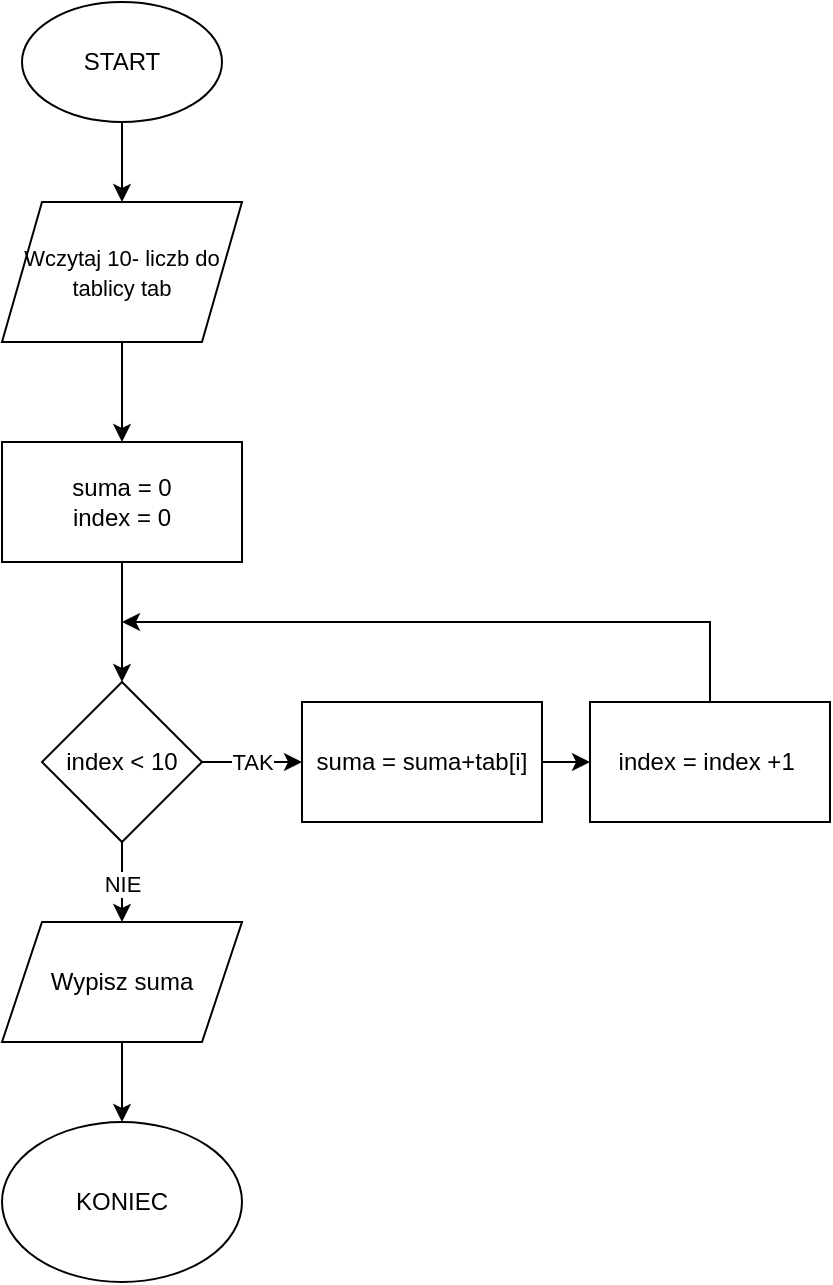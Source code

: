 <mxfile version="21.3.2" type="github">
  <diagram name="Strona-1" id="DWH_vbVhXQRNPxT3MOOn">
    <mxGraphModel dx="904" dy="623" grid="1" gridSize="10" guides="1" tooltips="1" connect="1" arrows="1" fold="1" page="1" pageScale="1" pageWidth="827" pageHeight="1169" math="0" shadow="0">
      <root>
        <mxCell id="0" />
        <mxCell id="1" parent="0" />
        <mxCell id="GT416_ScAccWOi4NzhqO-1" value="START" style="ellipse;whiteSpace=wrap;html=1;" parent="1" vertex="1">
          <mxGeometry x="70" y="30" width="100" height="60" as="geometry" />
        </mxCell>
        <mxCell id="GT416_ScAccWOi4NzhqO-4" value="" style="endArrow=classic;html=1;rounded=0;exitX=0.5;exitY=1;exitDx=0;exitDy=0;" parent="1" source="GT416_ScAccWOi4NzhqO-1" edge="1">
          <mxGeometry width="50" height="50" relative="1" as="geometry">
            <mxPoint x="450" y="350" as="sourcePoint" />
            <mxPoint x="120" y="130" as="targetPoint" />
          </mxGeometry>
        </mxCell>
        <mxCell id="GT416_ScAccWOi4NzhqO-5" value="&lt;font style=&quot;font-size: 11px;&quot;&gt;Wczytaj 10- liczb do tablicy tab&lt;/font&gt;" style="shape=parallelogram;perimeter=parallelogramPerimeter;whiteSpace=wrap;html=1;fixedSize=1;" parent="1" vertex="1">
          <mxGeometry x="60" y="130" width="120" height="70" as="geometry" />
        </mxCell>
        <mxCell id="GT416_ScAccWOi4NzhqO-7" value="" style="endArrow=classic;html=1;rounded=0;exitX=0.5;exitY=1;exitDx=0;exitDy=0;" parent="1" source="GT416_ScAccWOi4NzhqO-5" edge="1">
          <mxGeometry width="50" height="50" relative="1" as="geometry">
            <mxPoint x="440" y="360" as="sourcePoint" />
            <mxPoint x="120" y="250" as="targetPoint" />
          </mxGeometry>
        </mxCell>
        <mxCell id="GT416_ScAccWOi4NzhqO-8" value="suma = 0&lt;br&gt;index = 0" style="rounded=0;whiteSpace=wrap;html=1;" parent="1" vertex="1">
          <mxGeometry x="60" y="250" width="120" height="60" as="geometry" />
        </mxCell>
        <mxCell id="GT416_ScAccWOi4NzhqO-9" value="index &amp;lt; 10" style="rhombus;whiteSpace=wrap;html=1;" parent="1" vertex="1">
          <mxGeometry x="80" y="370" width="80" height="80" as="geometry" />
        </mxCell>
        <mxCell id="GT416_ScAccWOi4NzhqO-10" value="" style="endArrow=classic;html=1;rounded=0;exitX=0.5;exitY=1;exitDx=0;exitDy=0;entryX=0.5;entryY=0;entryDx=0;entryDy=0;" parent="1" source="GT416_ScAccWOi4NzhqO-8" target="GT416_ScAccWOi4NzhqO-9" edge="1">
          <mxGeometry width="50" height="50" relative="1" as="geometry">
            <mxPoint x="440" y="360" as="sourcePoint" />
            <mxPoint x="490" y="310" as="targetPoint" />
          </mxGeometry>
        </mxCell>
        <mxCell id="GT416_ScAccWOi4NzhqO-11" value="Wypisz suma" style="shape=parallelogram;perimeter=parallelogramPerimeter;whiteSpace=wrap;html=1;fixedSize=1;" parent="1" vertex="1">
          <mxGeometry x="60" y="490" width="120" height="60" as="geometry" />
        </mxCell>
        <mxCell id="GT416_ScAccWOi4NzhqO-13" value="KONIEC" style="ellipse;whiteSpace=wrap;html=1;" parent="1" vertex="1">
          <mxGeometry x="60" y="590" width="120" height="80" as="geometry" />
        </mxCell>
        <mxCell id="GT416_ScAccWOi4NzhqO-14" value="" style="endArrow=classic;html=1;rounded=0;exitX=0.5;exitY=1;exitDx=0;exitDy=0;entryX=0.5;entryY=0;entryDx=0;entryDy=0;" parent="1" source="GT416_ScAccWOi4NzhqO-11" target="GT416_ScAccWOi4NzhqO-13" edge="1">
          <mxGeometry width="50" height="50" relative="1" as="geometry">
            <mxPoint x="440" y="500" as="sourcePoint" />
            <mxPoint x="240" y="590" as="targetPoint" />
          </mxGeometry>
        </mxCell>
        <mxCell id="GT416_ScAccWOi4NzhqO-17" value="index = index +1&amp;nbsp;" style="rounded=0;whiteSpace=wrap;html=1;" parent="1" vertex="1">
          <mxGeometry x="354" y="380" width="120" height="60" as="geometry" />
        </mxCell>
        <mxCell id="GT416_ScAccWOi4NzhqO-18" value="TAK" style="endArrow=classic;html=1;rounded=0;exitX=1;exitY=0.5;exitDx=0;exitDy=0;entryX=0;entryY=0.5;entryDx=0;entryDy=0;" parent="1" source="GT416_ScAccWOi4NzhqO-9" edge="1">
          <mxGeometry width="50" height="50" relative="1" as="geometry">
            <mxPoint x="440" y="510" as="sourcePoint" />
            <mxPoint x="210" y="410" as="targetPoint" />
          </mxGeometry>
        </mxCell>
        <mxCell id="GT416_ScAccWOi4NzhqO-21" value="" style="endArrow=classic;html=1;rounded=0;exitX=0.5;exitY=0;exitDx=0;exitDy=0;" parent="1" source="GT416_ScAccWOi4NzhqO-17" edge="1">
          <mxGeometry width="50" height="50" relative="1" as="geometry">
            <mxPoint x="440" y="510" as="sourcePoint" />
            <mxPoint x="120" y="340" as="targetPoint" />
            <Array as="points">
              <mxPoint x="414" y="340" />
            </Array>
          </mxGeometry>
        </mxCell>
        <mxCell id="ZoD57XXQ0Y5gKYOP4Oae-3" value="suma = suma+tab[i]" style="rounded=0;whiteSpace=wrap;html=1;" parent="1" vertex="1">
          <mxGeometry x="210" y="380" width="120" height="60" as="geometry" />
        </mxCell>
        <mxCell id="ZoD57XXQ0Y5gKYOP4Oae-5" value="" style="endArrow=classic;html=1;rounded=0;exitX=0.5;exitY=1;exitDx=0;exitDy=0;entryX=0.5;entryY=0;entryDx=0;entryDy=0;" parent="1" source="GT416_ScAccWOi4NzhqO-9" target="GT416_ScAccWOi4NzhqO-11" edge="1">
          <mxGeometry width="50" height="50" relative="1" as="geometry">
            <mxPoint x="390" y="380" as="sourcePoint" />
            <mxPoint x="440" y="330" as="targetPoint" />
          </mxGeometry>
        </mxCell>
        <mxCell id="ZoD57XXQ0Y5gKYOP4Oae-6" value="NIE" style="edgeLabel;html=1;align=center;verticalAlign=middle;resizable=0;points=[];" parent="ZoD57XXQ0Y5gKYOP4Oae-5" vertex="1" connectable="0">
          <mxGeometry x="0.016" relative="1" as="geometry">
            <mxPoint as="offset" />
          </mxGeometry>
        </mxCell>
        <mxCell id="ZoD57XXQ0Y5gKYOP4Oae-7" value="" style="endArrow=classic;html=1;rounded=0;exitX=1;exitY=0.5;exitDx=0;exitDy=0;entryX=0;entryY=0.5;entryDx=0;entryDy=0;" parent="1" source="ZoD57XXQ0Y5gKYOP4Oae-3" target="GT416_ScAccWOi4NzhqO-17" edge="1">
          <mxGeometry width="50" height="50" relative="1" as="geometry">
            <mxPoint x="390" y="380" as="sourcePoint" />
            <mxPoint x="440" y="330" as="targetPoint" />
          </mxGeometry>
        </mxCell>
      </root>
    </mxGraphModel>
  </diagram>
</mxfile>
